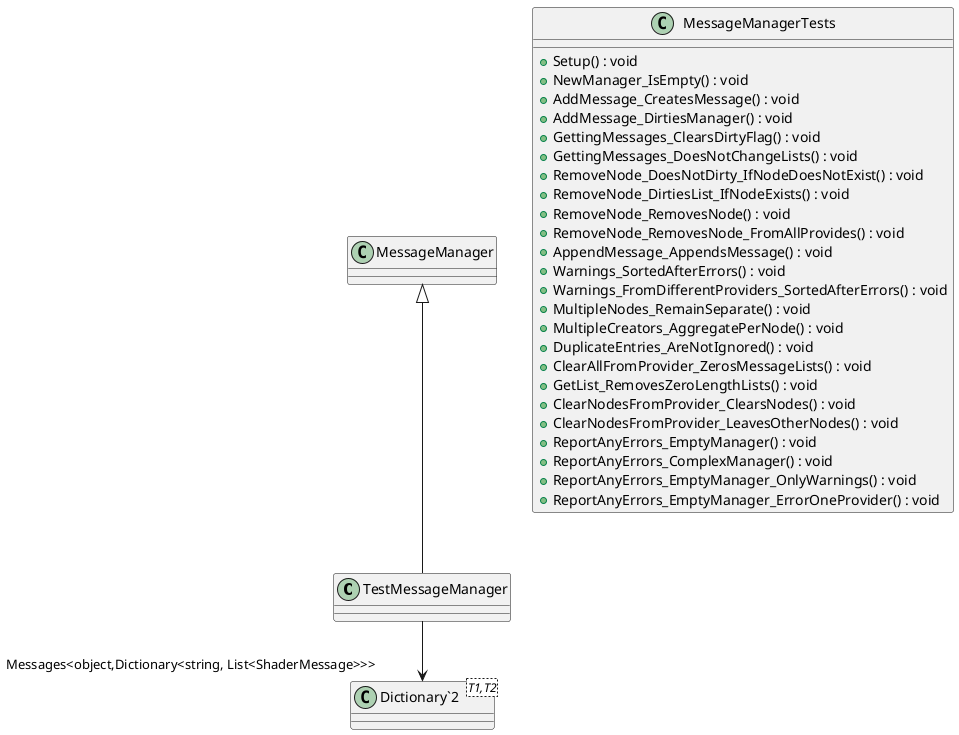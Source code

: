 @startuml
class TestMessageManager {
}
class MessageManagerTests {
    + Setup() : void
    + NewManager_IsEmpty() : void
    + AddMessage_CreatesMessage() : void
    + AddMessage_DirtiesManager() : void
    + GettingMessages_ClearsDirtyFlag() : void
    + GettingMessages_DoesNotChangeLists() : void
    + RemoveNode_DoesNotDirty_IfNodeDoesNotExist() : void
    + RemoveNode_DirtiesList_IfNodeExists() : void
    + RemoveNode_RemovesNode() : void
    + RemoveNode_RemovesNode_FromAllProvides() : void
    + AppendMessage_AppendsMessage() : void
    + Warnings_SortedAfterErrors() : void
    + Warnings_FromDifferentProviders_SortedAfterErrors() : void
    + MultipleNodes_RemainSeparate() : void
    + MultipleCreators_AggregatePerNode() : void
    + DuplicateEntries_AreNotIgnored() : void
    + ClearAllFromProvider_ZerosMessageLists() : void
    + GetList_RemovesZeroLengthLists() : void
    + ClearNodesFromProvider_ClearsNodes() : void
    + ClearNodesFromProvider_LeavesOtherNodes() : void
    + ReportAnyErrors_EmptyManager() : void
    + ReportAnyErrors_ComplexManager() : void
    + ReportAnyErrors_EmptyManager_OnlyWarnings() : void
    + ReportAnyErrors_EmptyManager_ErrorOneProvider() : void
}
class "Dictionary`2"<T1,T2> {
}
MessageManager <|-- TestMessageManager
TestMessageManager --> "Messages<object,Dictionary<string, List<ShaderMessage>>>" "Dictionary`2"
@enduml

